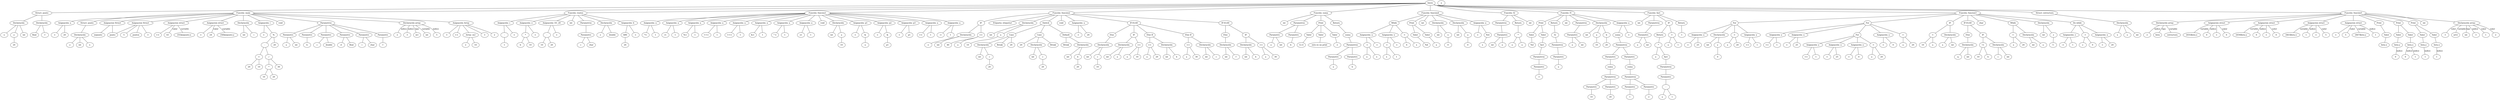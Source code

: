graph {
	1 [label=int]
	2 [label=x]
	3 [label=20]
	4 [label=y]
	4 -- 3
	5 [label="Declaración"]
	5 -- 1
	5 -- 2
	5 -- 4
	6 [label=float]
	7 [label=f]
	8 [label="Declaración"]
	8 -- 6
	8 -- 7
	9 [label="Struct: punto"]
	9 -- 5
	9 -- 8
	10 [label=void]
	11 [label=int]
	12 [label=a]
	13 -- 11
	13 [label=Parametro]
	13 -- 12
	14 [label=b]
	15 [label=Parametro]
	15 -- 14
	16 [label=double]
	17 [label=c]
	18 -- 16
	18 [label=Parametro]
	18 -- 17
	19 [label=float]
	20 [label=d]
	21 -- 19
	21 [label=Parametro]
	21 -- 20
	22 [label=char]
	23 [label=i]
	24 -- 22
	24 [label=Parametro]
	24 -- 23
	25 [label=f]
	26 [label=Parametro]
	26 -- 25
	27 [label=Parametros]
	27 -- 13
	27 -- 15
	27 -- 18
	27 -- 21
	27 -- 24
	27 -- 26
	28 [label=int]
	29 [label=5]
	30 [label=2]
	31 [label=3]
	32 [label="Declaración array:"]
	32 -- m1 [label=tipo]
	32 -- 28 [label=variable]
	32 -- 29 [label=indice]
	32 -- 30 [label=indice]
	32 -- 31 [label=indice]
	33 [label=3]
	34 [label=2]
	35 [label=3]
	36 [label="+="]
	37 [label=2]
	38 [label=10]
	39 [label="Array: m2"]
	39 -- 37
	39 -- 38
	40 [label="Asignación Array"]
	40 -- 33
	40 -- 34
	40 -- 35
	40 -- 36
	40 -- 39
	41 [label="="]
	42 [label=20]
	43 [label="Asignación: a"]
	43 -- 41
	43 -- 42
	44 [label=int]
	45 [label=x]
	46 [label=y]
	47 [label="Declaración"]
	47 -- 44
	47 -- 45
	47 -- 46
	48 [label="Struct: punto"]
	48 -- 47
	49 [label="Asignacion Struct"]
	49 -- punto
	49 -- mipunto
	50 [label=3]
	51 [label=5]
	52 [label="Asignacion Struct"]
	52 -- punto
	52 -- puntos
	52 -- 50
	52 -- 51
	53 [label="+="]
	54 [label=43]
	55 -- 54 [label=valor]
	55 -- 53
	55 [label="Asignacion struct"]
	55 -- "[55]mipunto.x" [label=variable]
	56 [label="="]
	57 [label=24]
	58 -- 57 [label=valor]
	58 -- 56
	58 [label="Asignacion struct"]
	58 -- "[58]mipunto.y" [label=variable]
	59 [label=int]
	60 [label=i]
	61 [label="Declaración"]
	61 -- 59
	61 -- 60
	62 [label="="]
	63 [label=20]
	64 [label=10]
	65 -- 63
	65 [label="+"]
	65 -- 64
	66 [label=10]
	67 [label=20]
	68 -- 66
	68 [label="*"]
	68 -- 67
	69 [label=30]
	70 -- 68
	70 [label="/"]
	70 -- 69
	71 -- 65
	71 [label="-"]
	71 -- 70
	72 [label=20]
	73 -- 71
	73 [label="%"]
	73 -- 72
	74 [label="Asignación: i"]
	74 -- 62
	74 -- 73
	75 [label="Función: main"]
	75 -- 10
	75 -- 27
	75 -- 32
	75 -- 40
	75 -- 43
	75 -- 48
	75 -- 49
	75 -- 52
	75 -- 55
	75 -- 58
	75 -- 61
	75 -- 74
	76 [label=int]
	77 [label=char]
	78 [label=c]
	79 -- 77
	79 [label=Parametro]
	79 -- 78
	80 [label=Parametros]
	80 -- 79
	81 [label=double]
	82 [label=z]
	83 [label="Declaración"]
	83 -- 81
	83 -- 82
	84 [label="="]
	85 [label=20]
	86 [label=ABS]
	86 -- 85
	87 [label="Asignación: b"]
	87 -- 84
	87 -- 86
	88 [label="="]
	89 [label=1]
	90 [label="-"]
	90 -- 89
	91 [label="Asignación: c"]
	91 -- 88
	91 -- 90
	92 [label="="]
	93 [label=10]
	94 [label=b]
	95 -- 93
	95 [label="*"]
	95 -- 94
	96 [label="Asignación: e"]
	96 -- 92
	96 -- 95
	97 [label="="]
	98 [label=20]
	99 [label=10]
	100 -- 98
	100 [label="-"]
	100 -- 99
	101 [label="Asignación: D1_20"]
	101 -- 97
	101 -- 100
	102 [label="Función: routes"]
	102 -- 76
	102 -- 80
	102 -- 83
	102 -- 87
	102 -- 91
	102 -- 96
	102 -- 101
	103 [label=void]
	104 [label=int]
	105 [label=10]
	106 [label=a]
	106 -- 105
	107 [label="Declaración"]
	107 -- 104
	107 -- 106
	108 [label="="]
	109 [label="&"]
	109 -- a
	110 [label="Asignación: p1"]
	110 -- 108
	110 -- 109
	111 [label="="]
	112 [label="&"]
	112 -- p1
	113 [label="Asignación: p2"]
	113 -- 111
	113 -- 112
	114 [label="="]
	115 [label=p1]
	116 [label="Asignación: p3"]
	116 -- 114
	116 -- 115
	117 [label="+="]
	118 [label=1]
	119 [label="Asignación: a"]
	119 -- 117
	119 -- 118
	120 [label="-="]
	121 [label=1]
	122 [label="Asignación: a"]
	122 -- 120
	122 -- 121
	123 [label="*="]
	124 [label=1]
	125 [label="Asignación: a"]
	125 -- 123
	125 -- 124
	126 [label="/="]
	127 [label=1]
	128 [label="Asignación: a"]
	128 -- 126
	128 -- 127
	129 [label="%="]
	130 [label=1]
	131 [label="Asignación: a"]
	131 -- 129
	131 -- 130
	132 [label="<<="]
	133 [label=1]
	134 [label="Asignación: a"]
	134 -- 132
	134 -- 133
	135 [label=">>="]
	136 [label=1]
	137 [label="Asignación: a"]
	137 -- 135
	137 -- 136
	138 [label="&="]
	139 [label=1]
	140 [label="Asignación: a"]
	140 -- 138
	140 -- 139
	141 [label="^="]
	142 [label=1]
	143 [label="Asignación: a"]
	143 -- 141
	143 -- 142
	144 [label="|="]
	145 [label=1]
	146 [label="Asignación: a"]
	146 -- 144
	146 -- 145
	147 [label="Función: funcion1"]
	147 -- 103
	147 -- 107
	147 -- 110
	147 -- 113
	147 -- 116
	147 -- 119
	147 -- 122
	147 -- 125
	147 -- 128
	147 -- 131
	147 -- 134
	147 -- 137
	147 -- 140
	147 -- 143
	147 -- 146
	148 [label=void]
	149 [label="="]
	150 [label=20]
	151 [label="Asignación: a"]
	151 -- 149
	151 -- 150
	152 [label=a]
	153 [label=10]
	154 -- 152
	154 [label="=="]
	154 -- 153
	155 [label=int]
	156 [label=a]
	157 [label="Declaración"]
	157 -- 155
	157 -- 156
	158 [label=a]
	159 [label=20]
	160 -- 158
	160 [label="=="]
	160 -- 159
	161 [label=int]
	162 [label=b]
	163 [label="Declaración"]
	163 -- 161
	163 -- 162
	164 [label="Else If"]
	164 -- 160
	164 -- 163
	165 [label=a]
	166 [label=30]
	167 -- 165
	167 [label="=="]
	167 -- 166
	168 [label=int]
	169 [label=c]
	170 [label="Declaración"]
	170 -- 168
	170 -- 169
	171 [label="Else If"]
	171 -- 167
	171 -- 170
	172 [label=int]
	173 [label=10]
	174 [label=c]
	174 -- 173
	175 [label="Declaración"]
	175 -- 172
	175 -- 174
	176 [label=Else]
	176 -- 175
	177 [label=IF]
	177 -- 154
	177 -- 157
	178 [label="IF-ELSE"]
	178 -- 164
	178 -- 171
	178 -- 176
	178 -- 177
	179 [label=a]
	180 [label=30]
	181 -- 179
	181 [label="=="]
	181 -- 180
	182 [label=int]
	183 [label=b]
	184 [label="Declaración"]
	184 -- 182
	184 -- 183
	185 [label=int]
	186 [label=f]
	187 [label="Declaración"]
	187 -- 185
	187 -- 186
	188 [label=Else]
	188 -- 187
	189 [label=IF]
	189 -- 181
	189 -- 184
	190 [label="IF-ELSE"]
	190 -- 188
	190 -- 189
	191 [label=a]
	192 [label=40]
	193 -- 191
	193 [label="=="]
	193 -- 192
	194 [label=int]
	195 [label=e]
	196 [label="Declaración"]
	196 -- 194
	196 -- 195
	197 [label=IF]
	197 -- 193
	197 -- 196
	198 [label="Etiqueta: etiqueta1"]
	199 [label=int]
	200 [label=10]
	201 [label=a]
	201 -- 200
	202 [label="Declaración"]
	202 -- 199
	202 -- 201
	203 [label=a]
	204 [label=20]
	205 [label=int]
	206 [label=20]
	207 [label=c]
	207 -- 206
	208 [label="Declaración"]
	208 -- 205
	208 -- 207
	209 [label=Break]
	210 [label=Case]
	210 -- 204
	210 -- 208
	210 -- 209
	211 [label=20]
	212 [label=int]
	213 [label=20]
	214 [label=c]
	214 -- 213
	215 [label="Declaración"]
	215 -- 212
	215 -- 214
	216 [label=Break]
	217 [label=Case]
	217 -- 211
	217 -- 215
	217 -- 216
	218 [label=int]
	219 [label=20]
	220 [label=b]
	220 -- 219
	221 [label="Declaración"]
	221 -- 218
	221 -- 220
	222 [label=Break]
	223 [label=Default]
	223 -- 221
	223 -- 222
	224 [label=Switch]
	224 -- 210
	224 -- 217
	224 -- 223
	225 [label="Función: funcion2"]
	225 -- 148
	225 -- 151
	225 -- 178
	225 -- 190
	225 -- 197
	225 -- 198
	225 -- 202
	225 -- 224
	226 [label=int]
	227 [label=int]
	228 [label=a]
	229 -- 227
	229 [label=Parametro]
	229 -- 228
	230 [label=b]
	231 [label=Parametro]
	231 -- 230
	232 [label=Parametros]
	232 -- 229
	232 -- 231
	233 [label="esto es un print"]
	234 [label=Valor]
	234 -- 233
	235 [label=2]
	236 [label=Valor]
	236 -- 235
	237 [label=12.4]
	238 [label=Valor]
	238 -- 237
	239 [label=Print]
	239 -- 234
	239 -- 236
	239 -- 238
	240 [label=a]
	241 [label=Parametro]
	241 -- 240
	242 [label=b]
	243 [label=Parametro]
	243 -- 242
	244 [label=Parametros]
	244 -- 241
	244 -- 243
	245 [label=suma]
	245 -- 244
	246 [label=Return]
	246 -- 245
	247 [label="Función: suma"]
	247 -- 226
	247 -- 232
	247 -- 239
	247 -- 246
	248 [label=int]
	249 [label=int]
	250 [label=0]
	251 [label=x]
	251 -- 250
	252 [label="Declaración"]
	252 -- 249
	252 -- 251
	253 [label=int]
	254 [label=0]
	255 [label=a]
	255 -- 254
	256 [label="Declaración"]
	256 -- 253
	256 -- 255
	257 [label="="]
	258 [label=x]
	259 [label=Not]
	259 -- 258
	260 [label="Asignación: a"]
	260 -- 257
	260 -- 259
	261 [label=x]
	262 [label=4]
	263 -- 261
	263 [label="<"]
	263 -- 262
	264 [label="="]
	265 [label=a]
	266 [label=x]
	267 -- 265
	267 [label="+"]
	267 -- 266
	268 [label="Asignación: a"]
	268 -- 264
	268 -- 267
	269 [label="="]
	270 [label=x]
	271 [label=1]
	272 -- 270
	272 [label="+"]
	272 -- 271
	273 [label="Asignación: x"]
	273 -- 269
	273 -- 272
	274 [label=While]
	274 -- 263
	274 -- 268
	274 -- 273
	275 [label="%d"]
	276 [label=Valor]
	276 -- 275
	277 [label=a]
	278 [label=Valor]
	278 -- 277
	279 [label=Print]
	279 -- 276
	279 -- 278
	280 [label="Función: funcion4"]
	280 -- 248
	280 -- 252
	280 -- 256
	280 -- 260
	280 -- 274
	280 -- 279
	281 [label=int]
	282 [label=int]
	283 [label=a]
	284 -- 282
	284 [label=Parametro]
	284 -- 283
	285 [label=Parametros]
	285 -- 284
	286 [label=a]
	287 [label=a]
	288 -- 286
	288 [label="*"]
	288 -- 287
	289 [label=Return]
	289 -- 288
	290 [label="Función: f2"]
	290 -- 281
	290 -- 285
	290 -- 289
	291 [label=int]
	292 [label=int]
	293 [label=a]
	294 -- 292
	294 [label=Parametro]
	294 -- 293
	295 [label=Parametros]
	295 -- 294
	296 [label=int]
	297 [label=10]
	298 [label=a]
	298 -- 297
	299 [label=20]
	300 [label=b]
	300 -- 299
	301 [label="Declaración"]
	301 -- 296
	301 -- 298
	301 -- 300
	302 [label="="]
	303 [label=10]
	304 [label=Parametro]
	304 -- 303
	305 [label=20]
	306 [label=Parametro]
	306 -- 305
	307 [label=Parametros]
	307 -- 304
	307 -- 306
	308 [label=suma]
	308 -- 307
	309 [label=Parametro]
	309 -- 308
	310 [label=1]
	311 [label=Parametro]
	311 -- 310
	312 [label=2]
	313 [label=Parametro]
	313 -- 312
	314 [label=Parametros]
	314 -- 311
	314 -- 313
	315 [label=suma]
	315 -- 314
	316 [label=Parametro]
	316 -- 315
	317 [label=Parametros]
	317 -- 309
	317 -- 316
	318 [label=suma]
	318 -- 317
	319 [label="Asignación: a"]
	319 -- 302
	319 -- 318
	320 [label="%d"]
	321 [label=Valor]
	321 -- 320
	322 [label=3]
	323 [label=Parametro]
	323 -- 322
	324 [label=Parametros]
	324 -- 323
	325 [label=fact]
	325 -- 324
	326 [label=Valor]
	326 -- 325
	327 [label=Print]
	327 -- 321
	327 -- 326
	328 [label=a]
	329 [label=Parametro]
	329 -- 328
	330 [label=Parametros]
	330 -- 329
	331 [label=f2]
	331 -- 330
	332 [label=Return]
	332 -- 331
	333 [label="Función: f1"]
	333 -- 291
	333 -- 295
	333 -- 301
	333 -- 319
	333 -- 327
	333 -- 332
	334 [label=int]
	335 [label=int]
	336 [label=a]
	337 -- 335
	337 [label=Parametro]
	337 -- 336
	338 [label=Parametros]
	338 -- 337
	339 [label=a]
	340 [label=1]
	341 -- 339
	341 [label=">"]
	341 -- 340
	342 [label=a]
	343 [label=a]
	344 [label=1]
	345 -- 343
	345 [label="-"]
	345 -- 344
	346 [label=Parametro]
	346 -- 345
	347 [label=Parametros]
	347 -- 346
	348 [label=fact]
	348 -- 347
	349 -- 342
	349 [label="*"]
	349 -- 348
	350 [label=Return]
	350 -- 349
	351 [label=IF]
	351 -- 341
	351 -- 350
	352 [label=1]
	353 [label=Return]
	353 -- 352
	354 [label="Función: fact"]
	354 -- 334
	354 -- 338
	354 -- 351
	354 -- 353
	355 [label=char]
	356 [label=a]
	357 [label=20]
	358 -- 356
	358 [label=">"]
	358 -- 357
	359 [label=int]
	360 [label=a]
	361 [label="Declaración"]
	361 -- 359
	361 -- 360
	362 [label=While]
	362 -- 358
	362 -- 361
	363 [label=int]
	364 [label=5]
	365 [label=z]
	365 -- 364
	366 [label="Declaración"]
	366 -- 363
	366 -- 365
	367 [label="="]
	368 [label=20]
	369 [label="Asignación: a"]
	369 -- 367
	369 -- 368
	370 [label="-="]
	371 [label=1]
	372 [label="Asignación: z"]
	372 -- 370
	372 -- 371
	373 [label=z]
	374 [label=0]
	375 -- 373
	375 [label=">"]
	375 -- 374
	376 [label="Do while"]
	376 -- 375
	376 -- 369
	376 -- 372
	377 [label=int]
	378 [label=0]
	379 [label=y]
	379 -- 378
	380 [label="Declaración"]
	380 -- 377
	380 -- 379
	381 [label=a]
	382 [label=20]
	383 -- 381
	383 [label=">"]
	383 -- 382
	384 [label="+="]
	385 [label=1]
	386 [label="Asignación: y"]
	386 -- 384
	386 -- 385
	387 [label="="]
	388 [label=25]
	389 [label="Asignación: a"]
	389 -- 387
	389 -- 388
	390 [label=For]
	390 -- 380
	390 -- 383
	390 -- 386
	390 -- 389
	391 [label="="]
	392 [label=0]
	393 [label="Asignación: y"]
	393 -- 391
	393 -- 392
	394 [label=a]
	395 [label=20]
	396 -- 394
	396 [label=">"]
	396 -- 395
	397 [label="+="]
	398 [label=1]
	399 [label="Asignación: y"]
	399 -- 397
	399 -- 398
	400 [label="="]
	401 [label=25]
	402 [label="Asignación: a"]
	402 -- 400
	402 -- 401
	403 [label="="]
	404 [label=0]
	405 [label="Asignación: y"]
	405 -- 403
	405 -- 404
	406 [label=a]
	407 [label=20]
	408 -- 406
	408 [label=">"]
	408 -- 407
	409 [label="+="]
	410 [label=1]
	411 [label="Asignación: y"]
	411 -- 409
	411 -- 410
	412 [label="="]
	413 [label=25]
	414 [label="Asignación: a"]
	414 -- 412
	414 -- 413
	415 [label=For]
	415 -- 405
	415 -- 408
	415 -- 411
	415 -- 414
	416 [label=For]
	416 -- 393
	416 -- 396
	416 -- 399
	416 -- 402
	416 -- 415
	417 [label=a]
	418 [label=10]
	419 -- 417
	419 [label="<"]
	419 -- 418
	420 [label=int]
	421 [label=a]
	422 [label="Declaración"]
	422 -- 420
	422 -- 421
	423 [label=IF]
	423 -- 419
	423 -- 422
	424 [label=b]
	425 [label=10]
	426 -- 424
	426 [label="!="]
	426 -- 425
	427 [label=int]
	428 [label=c]
	429 [label="Declaración"]
	429 -- 427
	429 -- 428
	430 [label=int]
	431 [label=q]
	432 [label="Declaración"]
	432 -- 430
	432 -- 431
	433 [label=Else]
	433 -- 432
	434 [label=IF]
	434 -- 426
	434 -- 429
	435 [label="IF-ELSE"]
	435 -- 433
	435 -- 434
	436 [label="Función: funcion3"]
	436 -- 355
	436 -- 362
	436 -- 366
	436 -- 376
	436 -- 390
	436 -- 416
	436 -- 423
	436 -- 435
	437 [label=int]
	438 [label=x]
	439 [label=y]
	440 [label="Declaración"]
	440 -- 437
	440 -- 438
	440 -- 439
	441 [label="Struct: estructura"]
	441 -- 440
	442 [label=int]
	443 [label=int]
	444 [label=3]
	445 [label=1]
	446 [label=2]
	447 [label=3]
	448 [label="Declaración array:"]
	448 -- arr2 [label=variable]
	448 -- 443 [label=tipo]
	448 -- 444 [label=indice]
	448 -- 445 [label=valor]
	448 -- 446 [label=valor]
	448 -- 447 [label=valor]
	449 [label=estructura]
	450 [label=2]
	451 [label="Declaración array:"]
	451 -- lista [label=tipo]
	451 -- 449 [label=variable]
	451 -- 450 [label=indice]
	452 [label=0]
	453 [label="="]
	454 [label=0]
	455 -- 454 [label=valor]
	455 -- 453
	455 [label="Asignacion struct"]
	455 -- "[455]lista.x" [label=variable]
	455 -- 452 [label=indice]
	456 [label=0]
	457 [label="="]
	458 [label=0]
	459 -- 458 [label=valor]
	459 -- 457
	459 [label="Asignacion struct"]
	459 -- "[459]lista.y" [label=variable]
	459 -- 456 [label=indice]
	460 [label=1]
	461 [label="="]
	462 [label=5]
	463 -- 462 [label=valor]
	463 -- 461
	463 [label="Asignacion struct"]
	463 -- "[463]lista.x" [label=variable]
	463 -- 460 [label=indice]
	464 [label=1]
	465 [label="="]
	466 [label=5]
	467 -- 466 [label=valor]
	467 -- 465
	467 [label="Asignacion struct"]
	467 -- "[467]lista.y" [label=variable]
	467 -- 464 [label=indice]
	468 [label="lista.x"]
	469 [label=Valor]
	469 -- 468
	470 [label=Print]
	470 -- 469
	471 [label=0]
	472 [label=1]
	473 [label="lista.x"]
	473 -- 471 [label=indice]
	473 -- 472 [label=indice]
	474 [label=Valor]
	474 -- 473
	475 [label=0]
	476 [label="lista.y"]
	476 -- 475 [label=indice]
	477 [label=Valor]
	477 -- 476
	478 [label=Print]
	478 -- 474
	478 -- 477
	479 [label=1]
	480 [label="lista.x"]
	480 -- 479 [label=indice]
	481 [label=Valor]
	481 -- 480
	482 [label=1]
	483 [label="lista.y"]
	483 -- 482 [label=indice]
	484 [label=Valor]
	484 -- 483
	485 [label=Print]
	485 -- 481
	485 -- 484
	486 [label="Función: funcion5"]
	486 -- 442
	486 -- 448
	486 -- 451
	486 -- 455
	486 -- 459
	486 -- 463
	486 -- 467
	486 -- 470
	486 -- 478
	486 -- 485
	487 [label=Inicio]
	487 -- 9
	487 -- 75
	487 -- 102
	487 -- 147
	487 -- 225
	487 -- 247
	487 -- 280
	487 -- 290
	487 -- 333
	487 -- 354
	487 -- 436
	487 -- 441
	487 -- 486
}
